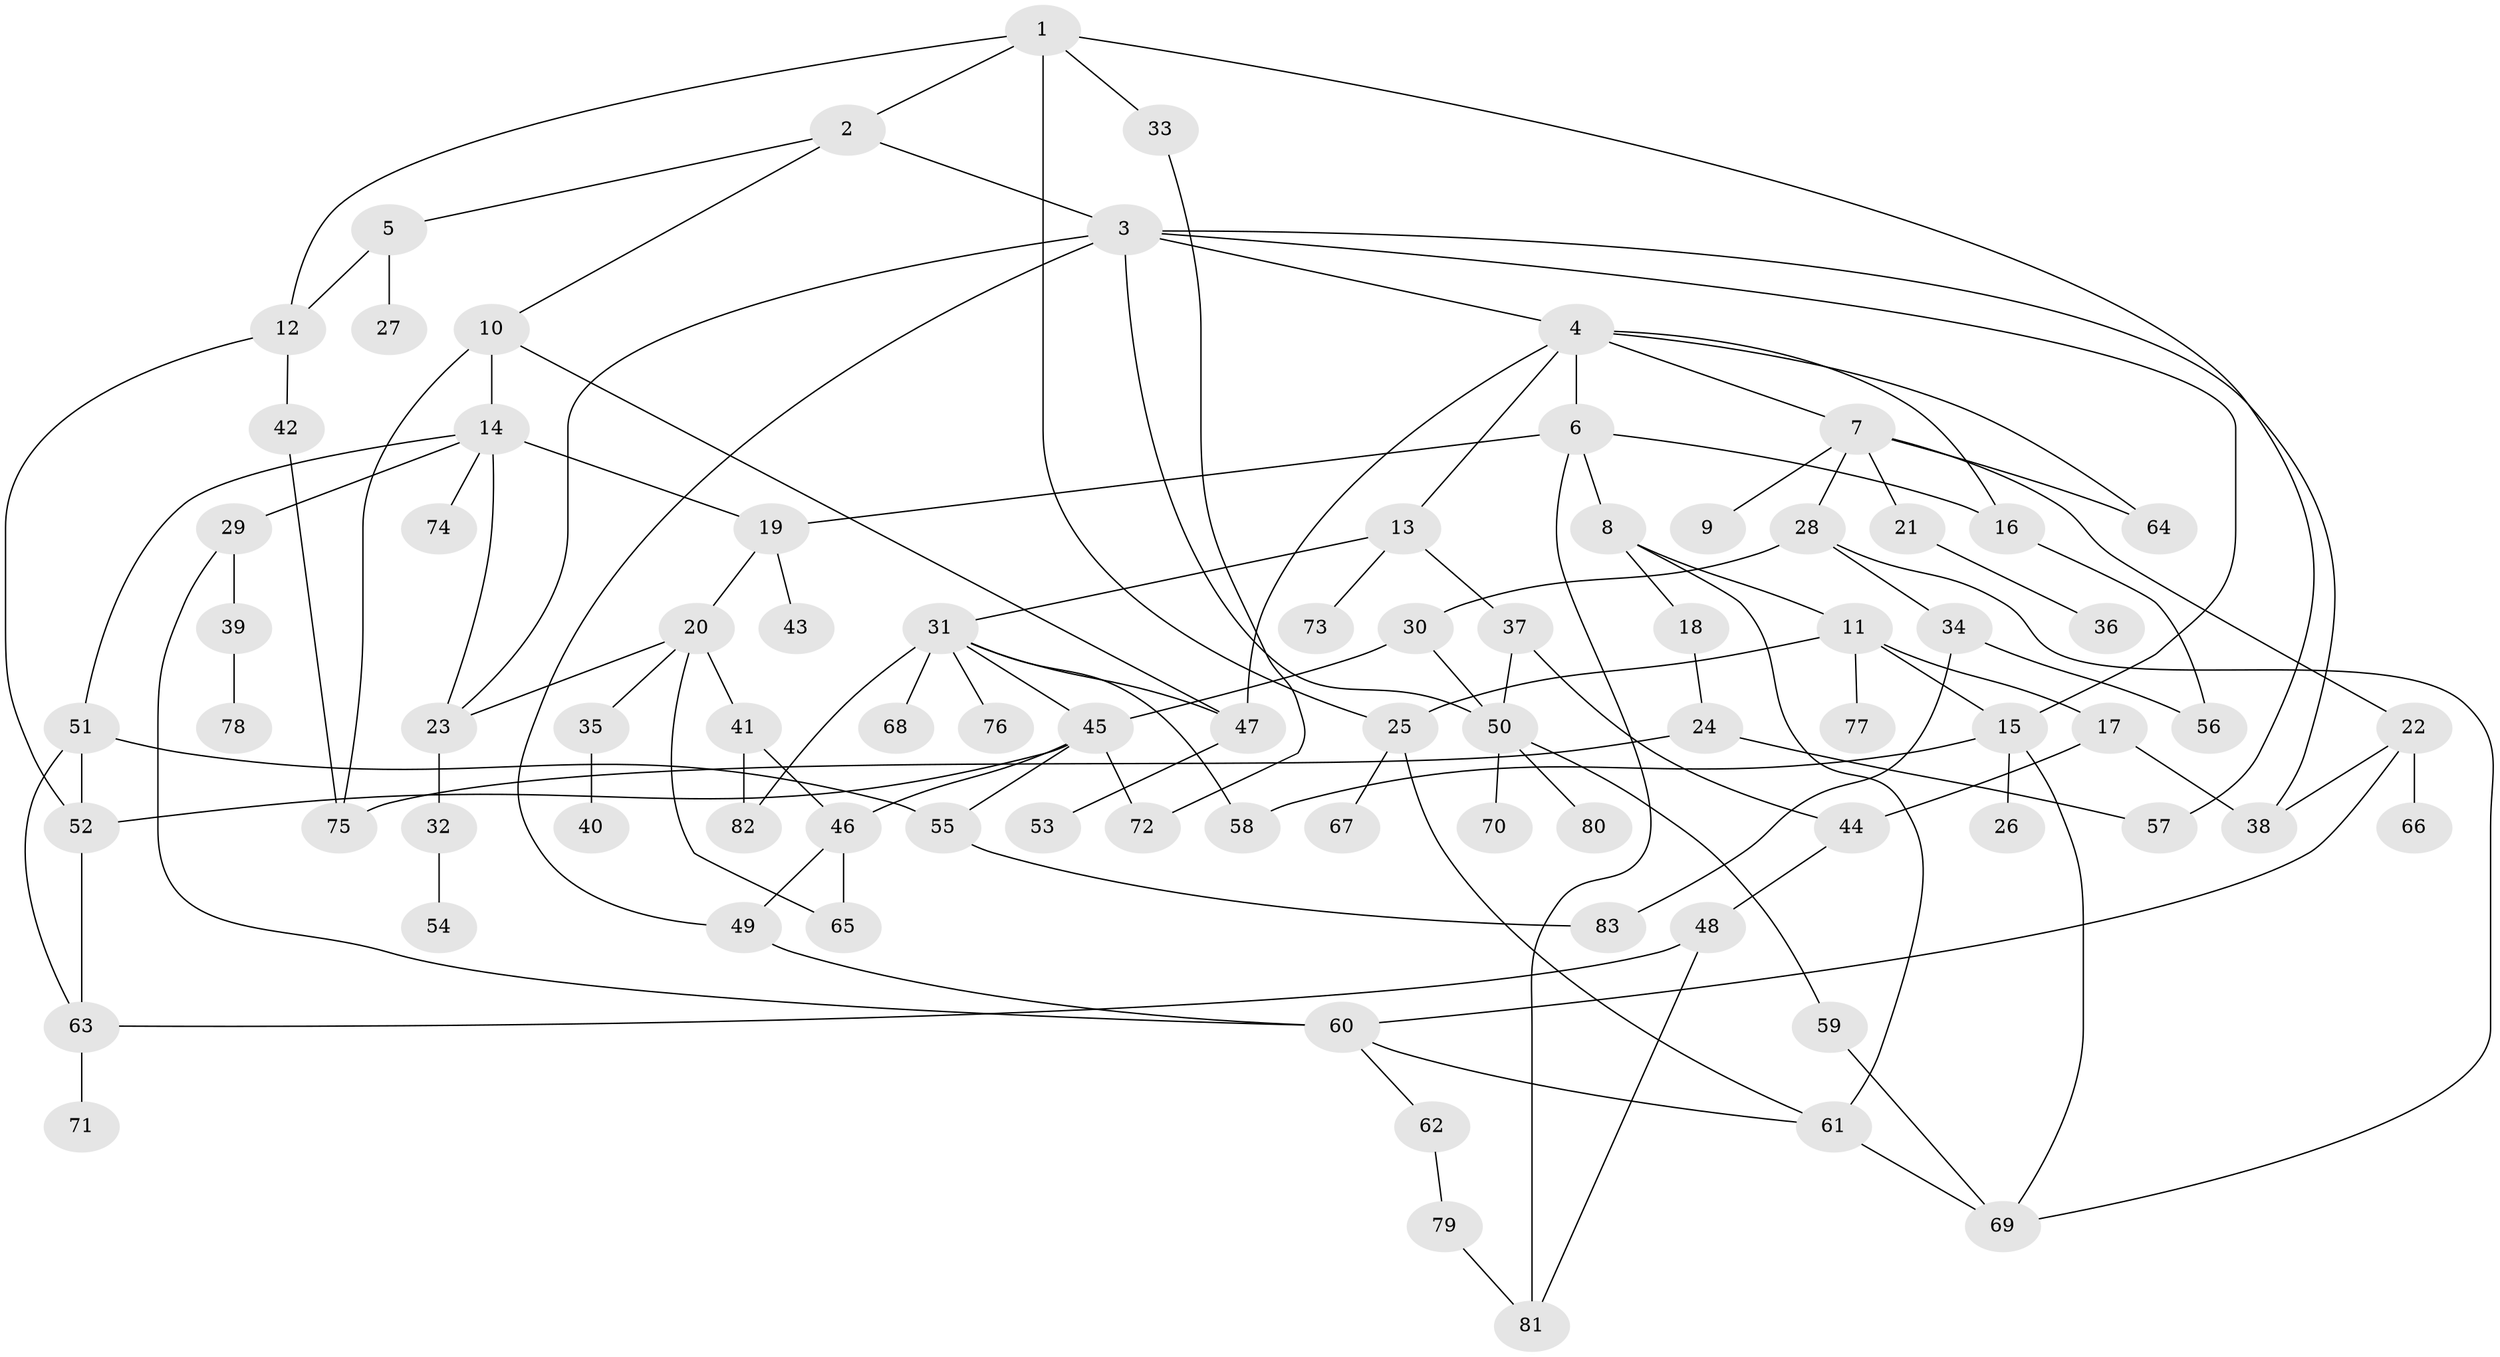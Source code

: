 // coarse degree distribution, {6: 0.07142857142857142, 4: 0.21428571428571427, 10: 0.017857142857142856, 5: 0.10714285714285714, 1: 0.30357142857142855, 7: 0.05357142857142857, 2: 0.16071428571428573, 3: 0.07142857142857142}
// Generated by graph-tools (version 1.1) at 2025/41/03/06/25 10:41:27]
// undirected, 83 vertices, 123 edges
graph export_dot {
graph [start="1"]
  node [color=gray90,style=filled];
  1;
  2;
  3;
  4;
  5;
  6;
  7;
  8;
  9;
  10;
  11;
  12;
  13;
  14;
  15;
  16;
  17;
  18;
  19;
  20;
  21;
  22;
  23;
  24;
  25;
  26;
  27;
  28;
  29;
  30;
  31;
  32;
  33;
  34;
  35;
  36;
  37;
  38;
  39;
  40;
  41;
  42;
  43;
  44;
  45;
  46;
  47;
  48;
  49;
  50;
  51;
  52;
  53;
  54;
  55;
  56;
  57;
  58;
  59;
  60;
  61;
  62;
  63;
  64;
  65;
  66;
  67;
  68;
  69;
  70;
  71;
  72;
  73;
  74;
  75;
  76;
  77;
  78;
  79;
  80;
  81;
  82;
  83;
  1 -- 2;
  1 -- 12;
  1 -- 25;
  1 -- 33;
  1 -- 57;
  2 -- 3;
  2 -- 5;
  2 -- 10;
  3 -- 4;
  3 -- 38;
  3 -- 50;
  3 -- 49;
  3 -- 23;
  3 -- 15;
  4 -- 6;
  4 -- 7;
  4 -- 13;
  4 -- 47;
  4 -- 16;
  4 -- 64;
  5 -- 27;
  5 -- 12;
  6 -- 8;
  6 -- 16;
  6 -- 19;
  6 -- 81;
  7 -- 9;
  7 -- 21;
  7 -- 22;
  7 -- 28;
  7 -- 64;
  8 -- 11;
  8 -- 18;
  8 -- 61;
  10 -- 14;
  10 -- 75;
  10 -- 47;
  11 -- 15;
  11 -- 17;
  11 -- 77;
  11 -- 25;
  12 -- 42;
  12 -- 52;
  13 -- 31;
  13 -- 37;
  13 -- 73;
  14 -- 23;
  14 -- 29;
  14 -- 51;
  14 -- 74;
  14 -- 19;
  15 -- 26;
  15 -- 69;
  15 -- 58;
  16 -- 56;
  17 -- 44;
  17 -- 38;
  18 -- 24;
  19 -- 20;
  19 -- 43;
  20 -- 35;
  20 -- 41;
  20 -- 65;
  20 -- 23;
  21 -- 36;
  22 -- 66;
  22 -- 60;
  22 -- 38;
  23 -- 32;
  24 -- 57;
  24 -- 75;
  25 -- 67;
  25 -- 61;
  28 -- 30;
  28 -- 34;
  28 -- 69;
  29 -- 39;
  29 -- 60;
  30 -- 45;
  30 -- 50;
  31 -- 58;
  31 -- 68;
  31 -- 76;
  31 -- 82;
  31 -- 47;
  31 -- 45;
  32 -- 54;
  33 -- 72;
  34 -- 83;
  34 -- 56;
  35 -- 40;
  37 -- 50;
  37 -- 44;
  39 -- 78;
  41 -- 46;
  41 -- 82;
  42 -- 75;
  44 -- 48;
  45 -- 46;
  45 -- 52;
  45 -- 55;
  45 -- 72;
  46 -- 49;
  46 -- 65;
  47 -- 53;
  48 -- 81;
  48 -- 63;
  49 -- 60;
  50 -- 59;
  50 -- 70;
  50 -- 80;
  51 -- 63;
  51 -- 52;
  51 -- 55;
  52 -- 63;
  55 -- 83;
  59 -- 69;
  60 -- 62;
  60 -- 61;
  61 -- 69;
  62 -- 79;
  63 -- 71;
  79 -- 81;
}
